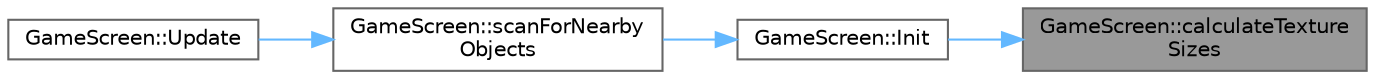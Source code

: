 digraph "GameScreen::calculateTextureSizes"
{
 // LATEX_PDF_SIZE
  bgcolor="transparent";
  edge [fontname=Helvetica,fontsize=10,labelfontname=Helvetica,labelfontsize=10];
  node [fontname=Helvetica,fontsize=10,shape=box,height=0.2,width=0.4];
  rankdir="RL";
  Node1 [id="Node000001",label="GameScreen::calculateTexture\lSizes",height=0.2,width=0.4,color="gray40", fillcolor="grey60", style="filled", fontcolor="black",tooltip="Calculates the sizes of the textures based on the window size."];
  Node1 -> Node2 [id="edge1_Node000001_Node000002",dir="back",color="steelblue1",style="solid",tooltip=" "];
  Node2 [id="Node000002",label="GameScreen::Init",height=0.2,width=0.4,color="grey40", fillcolor="white", style="filled",URL="$class_game_screen.html#a550dcdadec1a5757fea41af94d3e27b3",tooltip="Initializes the game screen."];
  Node2 -> Node3 [id="edge2_Node000002_Node000003",dir="back",color="steelblue1",style="solid",tooltip=" "];
  Node3 [id="Node000003",label="GameScreen::scanForNearby\lObjects",height=0.2,width=0.4,color="grey40", fillcolor="white", style="filled",URL="$class_game_screen.html#aed3dd7f89b155ec7ecae084518336696",tooltip="Scans for nearby objects in the current map."];
  Node3 -> Node4 [id="edge3_Node000003_Node000004",dir="back",color="steelblue1",style="solid",tooltip=" "];
  Node4 [id="Node000004",label="GameScreen::Update",height=0.2,width=0.4,color="grey40", fillcolor="white", style="filled",URL="$class_game_screen.html#ae73ca8179f16069b52a8aca7254990b6",tooltip="Updates the game screen."];
}
